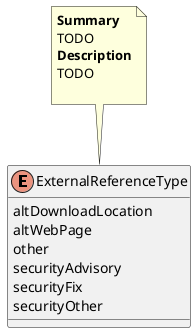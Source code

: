 @startuml
enum ExternalReferenceType {
    altDownloadLocation
    altWebPage
    other
    securityAdvisory
    securityFix
    securityOther
}
note top of ExternalReferenceType
<b>Summary</b>
TODO
<b>Description</b>
TODO

end note
@enduml
